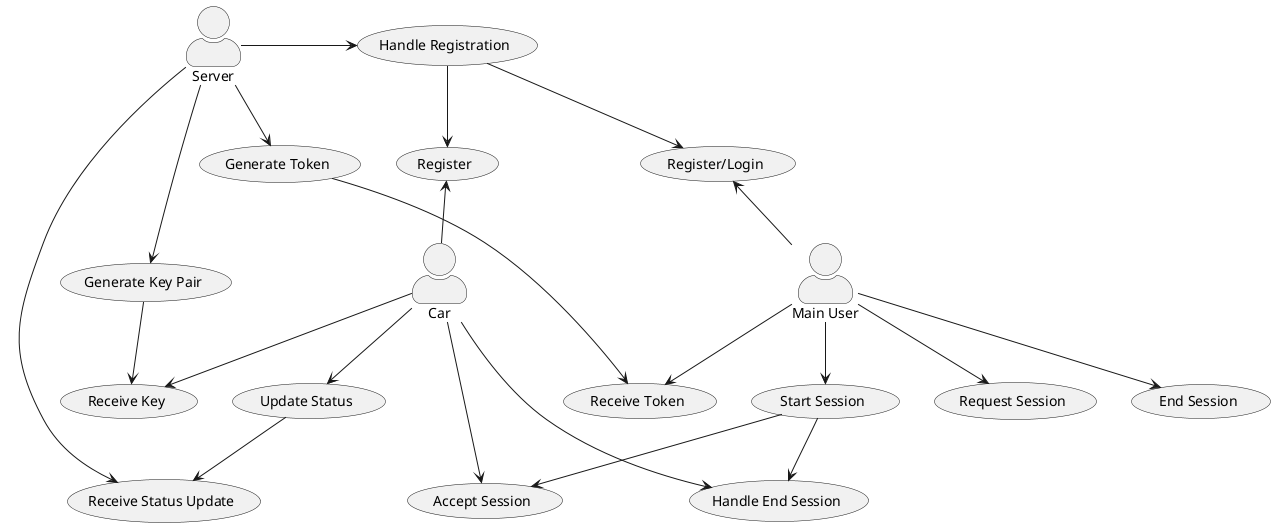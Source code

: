 @startuml

skinparam actorStyle awesome
:Main User: as User
:Car: as Car

User -up-> (Register/Login)
Car -up-> (Register)
Server -> (Handle Registration)
(Handle Registration) --> (Register)
(Handle Registration) --> (Register/Login)
Server --> (Generate Key Pair)
(Generate Key Pair) --> (Receive Key)
Car --> (Receive Key)

Car --> (Update Status)
Server --> (Receive Status Update)
(Update Status) --> (Receive Status Update)

User --> (Request Session)
Server --> (Generate Token)
(Generate Token) --> (Receive Token)
User --> (Receive Token)

User --> (Start Session)
(Start Session) --> (Accept Session)
Car --> (Accept Session)
User --> (End Session)
Car --> (Handle End Session)
(Start Session) --> (Handle End Session)


@enduml